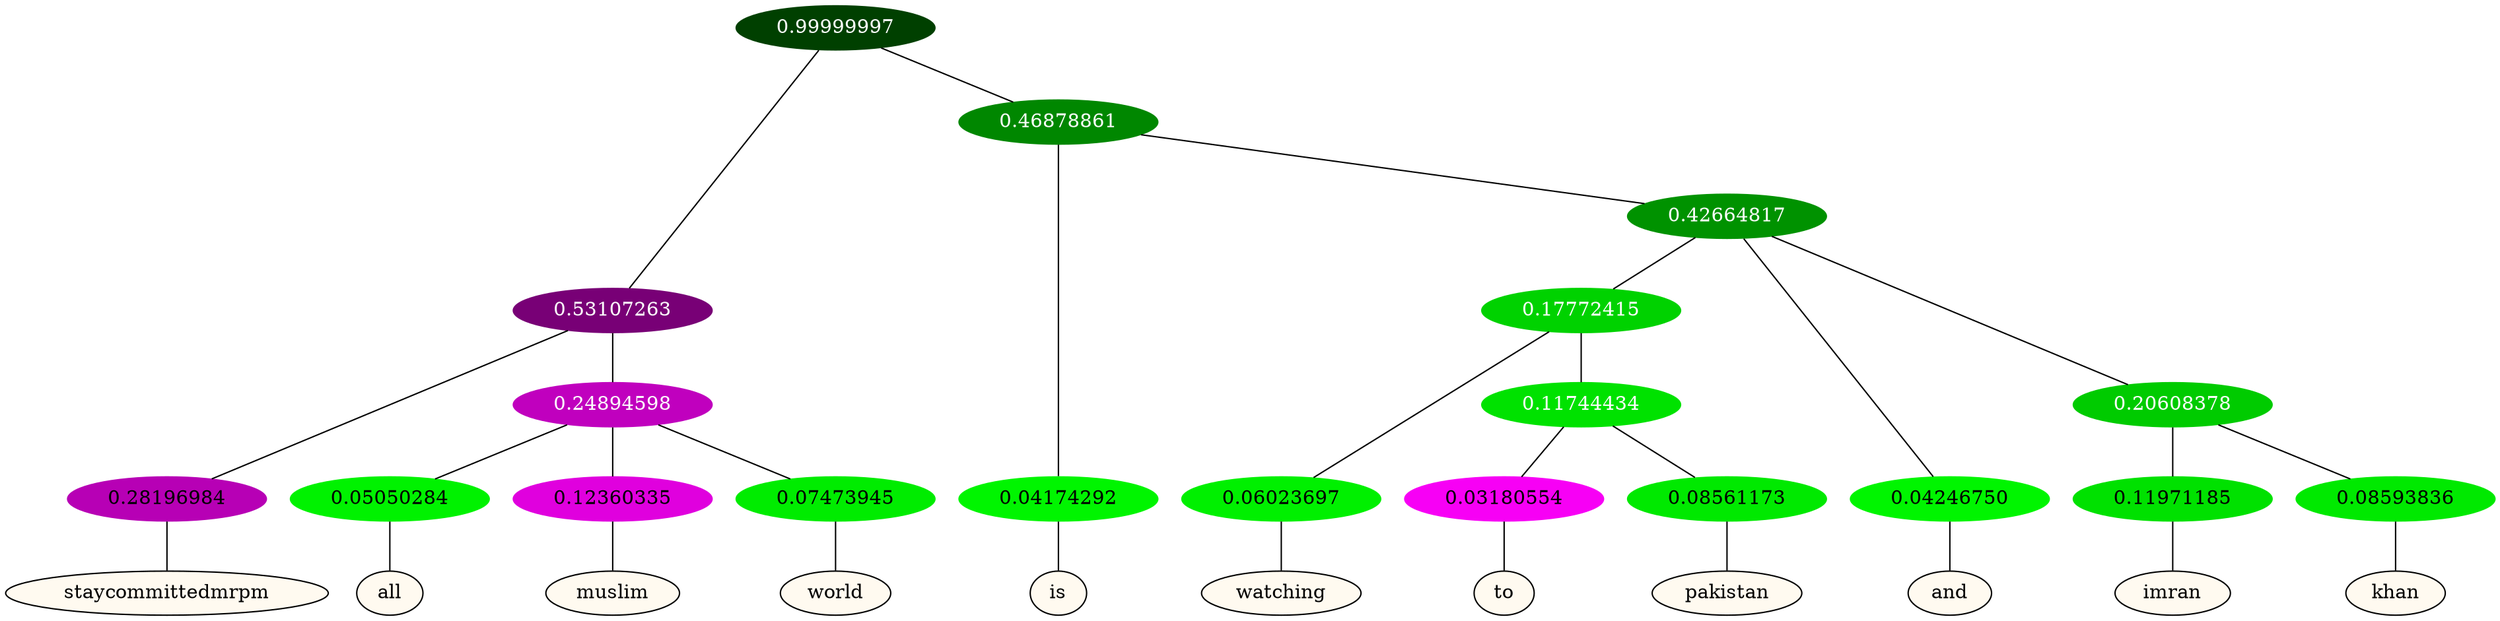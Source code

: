 graph {
	node [format=png height=0.15 nodesep=0.001 ordering=out overlap=prism overlap_scaling=0.01 ranksep=0.001 ratio=0.2 style=filled width=0.15]
	{
		rank=same
		a_w_3 [label=staycommittedmrpm color=black fillcolor=floralwhite style="filled,solid"]
		a_w_7 [label=all color=black fillcolor=floralwhite style="filled,solid"]
		a_w_8 [label=muslim color=black fillcolor=floralwhite style="filled,solid"]
		a_w_9 [label=world color=black fillcolor=floralwhite style="filled,solid"]
		a_w_5 [label=is color=black fillcolor=floralwhite style="filled,solid"]
		a_w_13 [label=watching color=black fillcolor=floralwhite style="filled,solid"]
		a_w_17 [label=to color=black fillcolor=floralwhite style="filled,solid"]
		a_w_18 [label=pakistan color=black fillcolor=floralwhite style="filled,solid"]
		a_w_11 [label=and color=black fillcolor=floralwhite style="filled,solid"]
		a_w_15 [label=imran color=black fillcolor=floralwhite style="filled,solid"]
		a_w_16 [label=khan color=black fillcolor=floralwhite style="filled,solid"]
	}
	a_n_3 -- a_w_3
	a_n_7 -- a_w_7
	a_n_8 -- a_w_8
	a_n_9 -- a_w_9
	a_n_5 -- a_w_5
	a_n_13 -- a_w_13
	a_n_17 -- a_w_17
	a_n_18 -- a_w_18
	a_n_11 -- a_w_11
	a_n_15 -- a_w_15
	a_n_16 -- a_w_16
	{
		rank=same
		a_n_3 [label=0.28196984 color="0.835 1.000 0.718" fontcolor=black]
		a_n_7 [label=0.05050284 color="0.334 1.000 0.949" fontcolor=black]
		a_n_8 [label=0.12360335 color="0.835 1.000 0.876" fontcolor=black]
		a_n_9 [label=0.07473945 color="0.334 1.000 0.925" fontcolor=black]
		a_n_5 [label=0.04174292 color="0.334 1.000 0.958" fontcolor=black]
		a_n_13 [label=0.06023697 color="0.334 1.000 0.940" fontcolor=black]
		a_n_17 [label=0.03180554 color="0.835 1.000 0.968" fontcolor=black]
		a_n_18 [label=0.08561173 color="0.334 1.000 0.914" fontcolor=black]
		a_n_11 [label=0.04246750 color="0.334 1.000 0.958" fontcolor=black]
		a_n_15 [label=0.11971185 color="0.334 1.000 0.880" fontcolor=black]
		a_n_16 [label=0.08593836 color="0.334 1.000 0.914" fontcolor=black]
	}
	a_n_0 [label=0.99999997 color="0.334 1.000 0.250" fontcolor=grey99]
	a_n_1 [label=0.53107263 color="0.835 1.000 0.469" fontcolor=grey99]
	a_n_0 -- a_n_1
	a_n_2 [label=0.46878861 color="0.334 1.000 0.531" fontcolor=grey99]
	a_n_0 -- a_n_2
	a_n_1 -- a_n_3
	a_n_4 [label=0.24894598 color="0.835 1.000 0.751" fontcolor=grey99]
	a_n_1 -- a_n_4
	a_n_2 -- a_n_5
	a_n_6 [label=0.42664817 color="0.334 1.000 0.573" fontcolor=grey99]
	a_n_2 -- a_n_6
	a_n_4 -- a_n_7
	a_n_4 -- a_n_8
	a_n_4 -- a_n_9
	a_n_10 [label=0.17772415 color="0.334 1.000 0.822" fontcolor=grey99]
	a_n_6 -- a_n_10
	a_n_6 -- a_n_11
	a_n_12 [label=0.20608378 color="0.334 1.000 0.794" fontcolor=grey99]
	a_n_6 -- a_n_12
	a_n_10 -- a_n_13
	a_n_14 [label=0.11744434 color="0.334 1.000 0.883" fontcolor=grey99]
	a_n_10 -- a_n_14
	a_n_12 -- a_n_15
	a_n_12 -- a_n_16
	a_n_14 -- a_n_17
	a_n_14 -- a_n_18
}
